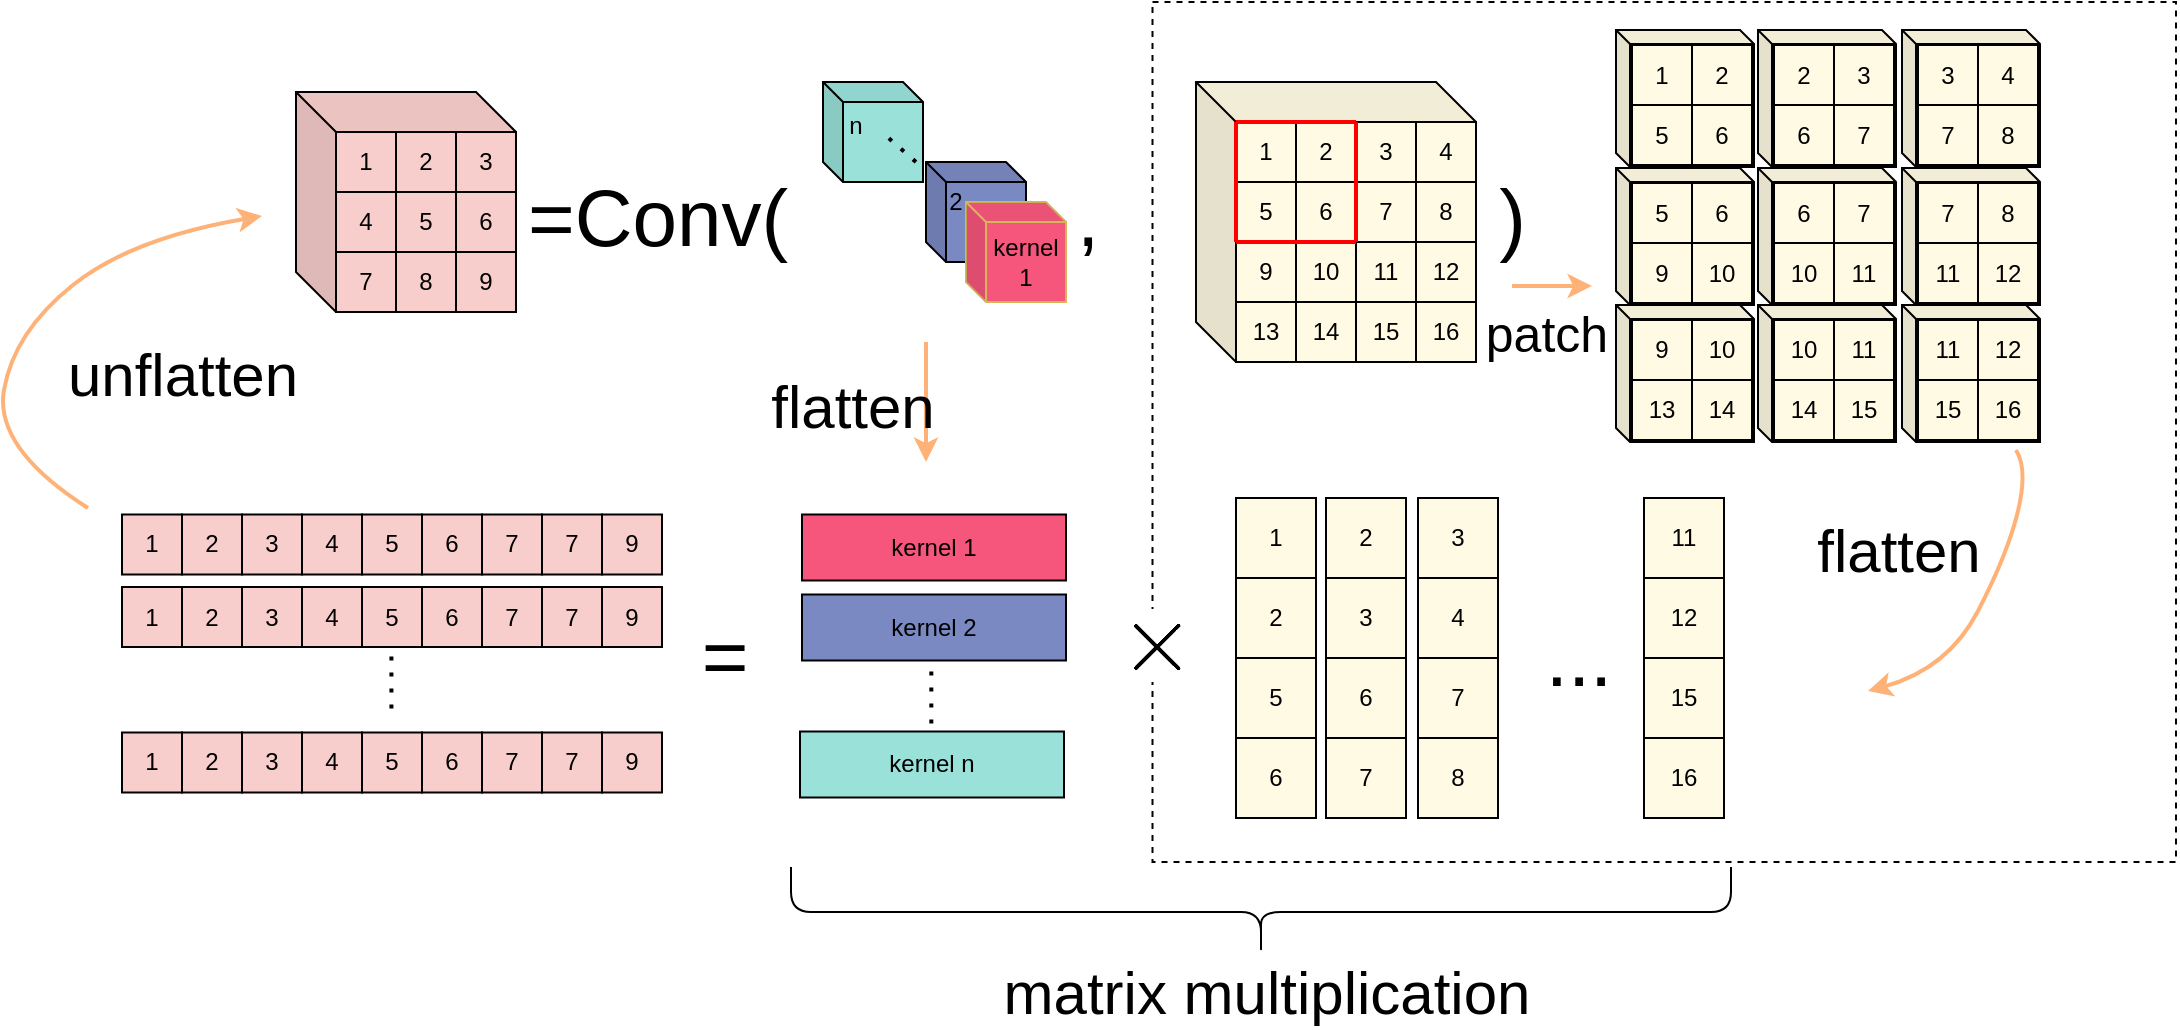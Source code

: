<mxfile version="14.1.8" type="github">
  <diagram id="kKo6Jsh-xKSCXYv6kefE" name="Page-1">
    <mxGraphModel dx="1463" dy="862" grid="0" gridSize="10" guides="1" tooltips="1" connect="1" arrows="1" fold="1" page="0" pageScale="1" pageWidth="1200" pageHeight="1920" math="1" shadow="0">
      <root>
        <mxCell id="0" />
        <mxCell id="1" parent="0" />
        <mxCell id="M0Go_DO-DKuvmfMo6PQz-261" value="" style="rounded=0;whiteSpace=wrap;html=1;strokeColor=#000000;fillColor=#FFFFFF;dashed=1;" vertex="1" parent="1">
          <mxGeometry x="688.25" y="210" width="511.75" height="430" as="geometry" />
        </mxCell>
        <mxCell id="M0Go_DO-DKuvmfMo6PQz-2" value="" style="shape=cube;whiteSpace=wrap;html=1;boundedLbl=1;backgroundOutline=1;darkOpacity=0.05;darkOpacity2=0.1;size=10;fillColor=#99E1D9;" vertex="1" parent="1">
          <mxGeometry x="523.5" y="250" width="50" height="50" as="geometry" />
        </mxCell>
        <mxCell id="M0Go_DO-DKuvmfMo6PQz-3" value="" style="shape=cube;whiteSpace=wrap;html=1;boundedLbl=1;backgroundOutline=1;darkOpacity=0.05;darkOpacity2=0.1;size=10;fillColor=#7A89C2;" vertex="1" parent="1">
          <mxGeometry x="575" y="290" width="50" height="50" as="geometry" />
        </mxCell>
        <mxCell id="M0Go_DO-DKuvmfMo6PQz-4" value="&lt;div&gt;kernel&lt;/div&gt;&lt;div&gt;1&lt;br&gt;&lt;/div&gt;" style="shape=cube;whiteSpace=wrap;html=1;boundedLbl=1;backgroundOutline=1;darkOpacity=0.05;darkOpacity2=0.1;size=10;strokeColor=#d6b656;fillColor=#F7567C;" vertex="1" parent="1">
          <mxGeometry x="595" y="310" width="50" height="50" as="geometry" />
        </mxCell>
        <mxCell id="M0Go_DO-DKuvmfMo6PQz-5" value="2" style="text;html=1;strokeColor=none;fillColor=none;align=center;verticalAlign=middle;whiteSpace=wrap;rounded=0;" vertex="1" parent="1">
          <mxGeometry x="575" y="300" width="30" height="20" as="geometry" />
        </mxCell>
        <mxCell id="M0Go_DO-DKuvmfMo6PQz-6" value="n" style="text;html=1;strokeColor=none;fillColor=none;align=center;verticalAlign=middle;whiteSpace=wrap;rounded=0;" vertex="1" parent="1">
          <mxGeometry x="524.5" y="261.5" width="30" height="20" as="geometry" />
        </mxCell>
        <mxCell id="M0Go_DO-DKuvmfMo6PQz-9" value="kernel 1" style="rounded=0;whiteSpace=wrap;html=1;fillColor=#F7567C;" vertex="1" parent="1">
          <mxGeometry x="513" y="466.25" width="132" height="33" as="geometry" />
        </mxCell>
        <mxCell id="M0Go_DO-DKuvmfMo6PQz-26" value="" style="shape=cube;whiteSpace=wrap;html=1;boundedLbl=1;backgroundOutline=1;darkOpacity=0.05;darkOpacity2=0.1;fillColor=#FFFAE3;" vertex="1" parent="1">
          <mxGeometry x="710" y="250" width="140" height="140" as="geometry" />
        </mxCell>
        <mxCell id="M0Go_DO-DKuvmfMo6PQz-62" value="1" style="rounded=0;whiteSpace=wrap;html=1;fillColor=#FFFAE3;" vertex="1" parent="1">
          <mxGeometry x="730" y="270" width="30" height="30" as="geometry" />
        </mxCell>
        <mxCell id="M0Go_DO-DKuvmfMo6PQz-63" value="2" style="rounded=0;whiteSpace=wrap;html=1;fillColor=#FFFAE3;" vertex="1" parent="1">
          <mxGeometry x="760" y="270" width="30" height="30" as="geometry" />
        </mxCell>
        <mxCell id="M0Go_DO-DKuvmfMo6PQz-66" value="3" style="rounded=0;whiteSpace=wrap;html=1;fillColor=#FFFAE3;" vertex="1" parent="1">
          <mxGeometry x="790" y="270" width="30" height="30" as="geometry" />
        </mxCell>
        <mxCell id="M0Go_DO-DKuvmfMo6PQz-67" value="4" style="rounded=0;whiteSpace=wrap;html=1;fillColor=#FFFAE3;" vertex="1" parent="1">
          <mxGeometry x="820" y="270" width="30" height="30" as="geometry" />
        </mxCell>
        <mxCell id="M0Go_DO-DKuvmfMo6PQz-68" value="5" style="rounded=0;whiteSpace=wrap;html=1;fillColor=#FFFAE3;" vertex="1" parent="1">
          <mxGeometry x="730" y="300" width="30" height="30" as="geometry" />
        </mxCell>
        <mxCell id="M0Go_DO-DKuvmfMo6PQz-69" value="6" style="rounded=0;whiteSpace=wrap;html=1;fillColor=#FFFAE3;" vertex="1" parent="1">
          <mxGeometry x="760" y="300" width="30" height="30" as="geometry" />
        </mxCell>
        <mxCell id="M0Go_DO-DKuvmfMo6PQz-70" value="7" style="rounded=0;whiteSpace=wrap;html=1;fillColor=#FFFAE3;" vertex="1" parent="1">
          <mxGeometry x="790" y="300" width="30" height="30" as="geometry" />
        </mxCell>
        <mxCell id="M0Go_DO-DKuvmfMo6PQz-71" value="8" style="rounded=0;whiteSpace=wrap;html=1;fillColor=#FFFAE3;" vertex="1" parent="1">
          <mxGeometry x="820" y="300" width="30" height="30" as="geometry" />
        </mxCell>
        <mxCell id="M0Go_DO-DKuvmfMo6PQz-72" value="9" style="rounded=0;whiteSpace=wrap;html=1;fillColor=#FFFAE3;" vertex="1" parent="1">
          <mxGeometry x="730" y="330" width="30" height="30" as="geometry" />
        </mxCell>
        <mxCell id="M0Go_DO-DKuvmfMo6PQz-73" value="10" style="rounded=0;whiteSpace=wrap;html=1;fillColor=#FFFAE3;" vertex="1" parent="1">
          <mxGeometry x="760" y="330" width="30" height="30" as="geometry" />
        </mxCell>
        <mxCell id="M0Go_DO-DKuvmfMo6PQz-74" value="11" style="rounded=0;whiteSpace=wrap;html=1;fillColor=#FFFAE3;" vertex="1" parent="1">
          <mxGeometry x="790" y="330" width="30" height="30" as="geometry" />
        </mxCell>
        <mxCell id="M0Go_DO-DKuvmfMo6PQz-75" value="12" style="rounded=0;whiteSpace=wrap;html=1;fillColor=#FFFAE3;" vertex="1" parent="1">
          <mxGeometry x="820" y="330" width="30" height="30" as="geometry" />
        </mxCell>
        <mxCell id="M0Go_DO-DKuvmfMo6PQz-76" value="13" style="rounded=0;whiteSpace=wrap;html=1;fillColor=#FFFAE3;" vertex="1" parent="1">
          <mxGeometry x="730" y="360" width="30" height="30" as="geometry" />
        </mxCell>
        <mxCell id="M0Go_DO-DKuvmfMo6PQz-77" value="14" style="rounded=0;whiteSpace=wrap;html=1;fillColor=#FFFAE3;" vertex="1" parent="1">
          <mxGeometry x="760" y="360" width="30" height="30" as="geometry" />
        </mxCell>
        <mxCell id="M0Go_DO-DKuvmfMo6PQz-78" value="15" style="rounded=0;whiteSpace=wrap;html=1;fillColor=#FFFAE3;" vertex="1" parent="1">
          <mxGeometry x="790" y="360" width="30" height="30" as="geometry" />
        </mxCell>
        <mxCell id="M0Go_DO-DKuvmfMo6PQz-79" value="16" style="rounded=0;whiteSpace=wrap;html=1;fillColor=#FFFAE3;" vertex="1" parent="1">
          <mxGeometry x="820" y="360" width="30" height="30" as="geometry" />
        </mxCell>
        <mxCell id="M0Go_DO-DKuvmfMo6PQz-82" value="" style="endArrow=none;html=1;fillColor=#000000;exitX=0;exitY=0;exitDx=0;exitDy=0;entryX=1;entryY=0;entryDx=0;entryDy=0;strokeColor=#FF0000;strokeWidth=2;" edge="1" parent="1" source="M0Go_DO-DKuvmfMo6PQz-62" target="M0Go_DO-DKuvmfMo6PQz-63">
          <mxGeometry width="50" height="50" relative="1" as="geometry">
            <mxPoint x="770" y="400" as="sourcePoint" />
            <mxPoint x="820" y="350" as="targetPoint" />
          </mxGeometry>
        </mxCell>
        <mxCell id="M0Go_DO-DKuvmfMo6PQz-83" value="" style="endArrow=none;html=1;fillColor=#000000;exitX=0;exitY=0;exitDx=0;exitDy=0;entryX=0;entryY=1;entryDx=0;entryDy=0;strokeColor=#FF0000;strokeWidth=2;" edge="1" parent="1" target="M0Go_DO-DKuvmfMo6PQz-68">
          <mxGeometry width="50" height="50" relative="1" as="geometry">
            <mxPoint x="730" y="270" as="sourcePoint" />
            <mxPoint x="790" y="270" as="targetPoint" />
          </mxGeometry>
        </mxCell>
        <mxCell id="M0Go_DO-DKuvmfMo6PQz-84" value="" style="endArrow=none;html=1;fillColor=#000000;exitX=0;exitY=1;exitDx=0;exitDy=0;entryX=1;entryY=0;entryDx=0;entryDy=0;strokeColor=#FF0000;strokeWidth=2;" edge="1" parent="1" source="M0Go_DO-DKuvmfMo6PQz-70">
          <mxGeometry width="50" height="50" relative="1" as="geometry">
            <mxPoint x="730" y="270" as="sourcePoint" />
            <mxPoint x="790" y="270" as="targetPoint" />
          </mxGeometry>
        </mxCell>
        <mxCell id="M0Go_DO-DKuvmfMo6PQz-85" value="" style="endArrow=none;html=1;fillColor=#000000;exitX=0;exitY=1;exitDx=0;exitDy=0;strokeColor=#FF0000;strokeWidth=2;" edge="1" parent="1">
          <mxGeometry width="50" height="50" relative="1" as="geometry">
            <mxPoint x="790" y="330" as="sourcePoint" />
            <mxPoint x="730" y="330" as="targetPoint" />
          </mxGeometry>
        </mxCell>
        <mxCell id="M0Go_DO-DKuvmfMo6PQz-86" value="" style="endArrow=classic;html=1;strokeWidth=2;fillColor=#000000;strokeColor=#FFB278;" edge="1" parent="1">
          <mxGeometry width="50" height="50" relative="1" as="geometry">
            <mxPoint x="868" y="352" as="sourcePoint" />
            <mxPoint x="908" y="352" as="targetPoint" />
          </mxGeometry>
        </mxCell>
        <mxCell id="M0Go_DO-DKuvmfMo6PQz-118" value="" style="shape=cube;whiteSpace=wrap;html=1;boundedLbl=1;backgroundOutline=1;darkOpacity=0.05;darkOpacity2=0.1;fillColor=#FFFAE3;size=7;" vertex="1" parent="1">
          <mxGeometry x="920" y="224" width="69" height="68.5" as="geometry" />
        </mxCell>
        <mxCell id="M0Go_DO-DKuvmfMo6PQz-119" value="1" style="rounded=0;whiteSpace=wrap;html=1;fillColor=#FFFAE3;" vertex="1" parent="1">
          <mxGeometry x="928" y="231.5" width="30" height="30" as="geometry" />
        </mxCell>
        <mxCell id="M0Go_DO-DKuvmfMo6PQz-120" value="2" style="rounded=0;whiteSpace=wrap;html=1;fillColor=#FFFAE3;" vertex="1" parent="1">
          <mxGeometry x="958" y="231.5" width="30" height="30" as="geometry" />
        </mxCell>
        <mxCell id="M0Go_DO-DKuvmfMo6PQz-121" value="5" style="rounded=0;whiteSpace=wrap;html=1;fillColor=#FFFAE3;" vertex="1" parent="1">
          <mxGeometry x="928" y="261.5" width="30" height="30" as="geometry" />
        </mxCell>
        <mxCell id="M0Go_DO-DKuvmfMo6PQz-122" value="6" style="rounded=0;whiteSpace=wrap;html=1;fillColor=#FFFAE3;" vertex="1" parent="1">
          <mxGeometry x="958" y="261.5" width="30" height="30" as="geometry" />
        </mxCell>
        <mxCell id="M0Go_DO-DKuvmfMo6PQz-134" value="" style="shape=cube;whiteSpace=wrap;html=1;boundedLbl=1;backgroundOutline=1;darkOpacity=0.05;darkOpacity2=0.1;fillColor=#FFFAE3;size=7;" vertex="1" parent="1">
          <mxGeometry x="991" y="224" width="69" height="68.5" as="geometry" />
        </mxCell>
        <mxCell id="M0Go_DO-DKuvmfMo6PQz-135" value="2" style="rounded=0;whiteSpace=wrap;html=1;fillColor=#FFFAE3;" vertex="1" parent="1">
          <mxGeometry x="999" y="231.5" width="30" height="30" as="geometry" />
        </mxCell>
        <mxCell id="M0Go_DO-DKuvmfMo6PQz-136" value="3" style="rounded=0;whiteSpace=wrap;html=1;fillColor=#FFFAE3;" vertex="1" parent="1">
          <mxGeometry x="1029" y="231.5" width="30" height="30" as="geometry" />
        </mxCell>
        <mxCell id="M0Go_DO-DKuvmfMo6PQz-137" value="6" style="rounded=0;whiteSpace=wrap;html=1;fillColor=#FFFAE3;" vertex="1" parent="1">
          <mxGeometry x="999" y="261.5" width="30" height="30" as="geometry" />
        </mxCell>
        <mxCell id="M0Go_DO-DKuvmfMo6PQz-138" value="7" style="rounded=0;whiteSpace=wrap;html=1;fillColor=#FFFAE3;" vertex="1" parent="1">
          <mxGeometry x="1029" y="261.5" width="30" height="30" as="geometry" />
        </mxCell>
        <mxCell id="M0Go_DO-DKuvmfMo6PQz-139" value="" style="shape=cube;whiteSpace=wrap;html=1;boundedLbl=1;backgroundOutline=1;darkOpacity=0.05;darkOpacity2=0.1;fillColor=#FFFAE3;size=7;" vertex="1" parent="1">
          <mxGeometry x="1063" y="224" width="69" height="68.5" as="geometry" />
        </mxCell>
        <mxCell id="M0Go_DO-DKuvmfMo6PQz-140" value="3" style="rounded=0;whiteSpace=wrap;html=1;fillColor=#FFFAE3;" vertex="1" parent="1">
          <mxGeometry x="1071" y="231.5" width="30" height="30" as="geometry" />
        </mxCell>
        <mxCell id="M0Go_DO-DKuvmfMo6PQz-141" value="4" style="rounded=0;whiteSpace=wrap;html=1;fillColor=#FFFAE3;" vertex="1" parent="1">
          <mxGeometry x="1101" y="231.5" width="30" height="30" as="geometry" />
        </mxCell>
        <mxCell id="M0Go_DO-DKuvmfMo6PQz-142" value="7" style="rounded=0;whiteSpace=wrap;html=1;fillColor=#FFFAE3;" vertex="1" parent="1">
          <mxGeometry x="1071" y="261.5" width="30" height="30" as="geometry" />
        </mxCell>
        <mxCell id="M0Go_DO-DKuvmfMo6PQz-143" value="8" style="rounded=0;whiteSpace=wrap;html=1;fillColor=#FFFAE3;" vertex="1" parent="1">
          <mxGeometry x="1101" y="261.5" width="30" height="30" as="geometry" />
        </mxCell>
        <mxCell id="M0Go_DO-DKuvmfMo6PQz-144" value="" style="shape=cube;whiteSpace=wrap;html=1;boundedLbl=1;backgroundOutline=1;darkOpacity=0.05;darkOpacity2=0.1;fillColor=#FFFAE3;size=7;" vertex="1" parent="1">
          <mxGeometry x="920" y="293" width="69" height="68.5" as="geometry" />
        </mxCell>
        <mxCell id="M0Go_DO-DKuvmfMo6PQz-145" value="5" style="rounded=0;whiteSpace=wrap;html=1;fillColor=#FFFAE3;" vertex="1" parent="1">
          <mxGeometry x="928" y="300.5" width="30" height="30" as="geometry" />
        </mxCell>
        <mxCell id="M0Go_DO-DKuvmfMo6PQz-146" value="6" style="rounded=0;whiteSpace=wrap;html=1;fillColor=#FFFAE3;" vertex="1" parent="1">
          <mxGeometry x="958" y="300.5" width="30" height="30" as="geometry" />
        </mxCell>
        <mxCell id="M0Go_DO-DKuvmfMo6PQz-147" value="9" style="rounded=0;whiteSpace=wrap;html=1;fillColor=#FFFAE3;" vertex="1" parent="1">
          <mxGeometry x="928" y="330.5" width="30" height="30" as="geometry" />
        </mxCell>
        <mxCell id="M0Go_DO-DKuvmfMo6PQz-148" value="10" style="rounded=0;whiteSpace=wrap;html=1;fillColor=#FFFAE3;" vertex="1" parent="1">
          <mxGeometry x="958" y="330.5" width="30" height="30" as="geometry" />
        </mxCell>
        <mxCell id="M0Go_DO-DKuvmfMo6PQz-149" value="" style="shape=cube;whiteSpace=wrap;html=1;boundedLbl=1;backgroundOutline=1;darkOpacity=0.05;darkOpacity2=0.1;fillColor=#FFFAE3;size=7;" vertex="1" parent="1">
          <mxGeometry x="991" y="293" width="69" height="68.5" as="geometry" />
        </mxCell>
        <mxCell id="M0Go_DO-DKuvmfMo6PQz-150" value="6" style="rounded=0;whiteSpace=wrap;html=1;fillColor=#FFFAE3;" vertex="1" parent="1">
          <mxGeometry x="999" y="300.5" width="30" height="30" as="geometry" />
        </mxCell>
        <mxCell id="M0Go_DO-DKuvmfMo6PQz-151" value="7" style="rounded=0;whiteSpace=wrap;html=1;fillColor=#FFFAE3;" vertex="1" parent="1">
          <mxGeometry x="1029" y="300.5" width="30" height="30" as="geometry" />
        </mxCell>
        <mxCell id="M0Go_DO-DKuvmfMo6PQz-152" value="10" style="rounded=0;whiteSpace=wrap;html=1;fillColor=#FFFAE3;" vertex="1" parent="1">
          <mxGeometry x="999" y="330.5" width="30" height="30" as="geometry" />
        </mxCell>
        <mxCell id="M0Go_DO-DKuvmfMo6PQz-153" value="11" style="rounded=0;whiteSpace=wrap;html=1;fillColor=#FFFAE3;" vertex="1" parent="1">
          <mxGeometry x="1029" y="330.5" width="30" height="30" as="geometry" />
        </mxCell>
        <mxCell id="M0Go_DO-DKuvmfMo6PQz-154" value="" style="shape=cube;whiteSpace=wrap;html=1;boundedLbl=1;backgroundOutline=1;darkOpacity=0.05;darkOpacity2=0.1;fillColor=#FFFAE3;size=7;" vertex="1" parent="1">
          <mxGeometry x="1063" y="293" width="69" height="68.5" as="geometry" />
        </mxCell>
        <mxCell id="M0Go_DO-DKuvmfMo6PQz-155" value="7" style="rounded=0;whiteSpace=wrap;html=1;fillColor=#FFFAE3;" vertex="1" parent="1">
          <mxGeometry x="1071" y="300.5" width="30" height="30" as="geometry" />
        </mxCell>
        <mxCell id="M0Go_DO-DKuvmfMo6PQz-156" value="8" style="rounded=0;whiteSpace=wrap;html=1;fillColor=#FFFAE3;" vertex="1" parent="1">
          <mxGeometry x="1101" y="300.5" width="30" height="30" as="geometry" />
        </mxCell>
        <mxCell id="M0Go_DO-DKuvmfMo6PQz-157" value="11" style="rounded=0;whiteSpace=wrap;html=1;fillColor=#FFFAE3;" vertex="1" parent="1">
          <mxGeometry x="1071" y="330.5" width="30" height="30" as="geometry" />
        </mxCell>
        <mxCell id="M0Go_DO-DKuvmfMo6PQz-158" value="12" style="rounded=0;whiteSpace=wrap;html=1;fillColor=#FFFAE3;" vertex="1" parent="1">
          <mxGeometry x="1101" y="330.5" width="30" height="30" as="geometry" />
        </mxCell>
        <mxCell id="M0Go_DO-DKuvmfMo6PQz-159" value="" style="shape=cube;whiteSpace=wrap;html=1;boundedLbl=1;backgroundOutline=1;darkOpacity=0.05;darkOpacity2=0.1;fillColor=#FFFAE3;size=7;" vertex="1" parent="1">
          <mxGeometry x="920" y="361.5" width="69" height="68.5" as="geometry" />
        </mxCell>
        <mxCell id="M0Go_DO-DKuvmfMo6PQz-160" value="9" style="rounded=0;whiteSpace=wrap;html=1;fillColor=#FFFAE3;" vertex="1" parent="1">
          <mxGeometry x="928" y="369" width="30" height="30" as="geometry" />
        </mxCell>
        <mxCell id="M0Go_DO-DKuvmfMo6PQz-161" value="10" style="rounded=0;whiteSpace=wrap;html=1;fillColor=#FFFAE3;" vertex="1" parent="1">
          <mxGeometry x="958" y="369" width="30" height="30" as="geometry" />
        </mxCell>
        <mxCell id="M0Go_DO-DKuvmfMo6PQz-162" value="13" style="rounded=0;whiteSpace=wrap;html=1;fillColor=#FFFAE3;" vertex="1" parent="1">
          <mxGeometry x="928" y="399" width="30" height="30" as="geometry" />
        </mxCell>
        <mxCell id="M0Go_DO-DKuvmfMo6PQz-163" value="14" style="rounded=0;whiteSpace=wrap;html=1;fillColor=#FFFAE3;" vertex="1" parent="1">
          <mxGeometry x="958" y="399" width="30" height="30" as="geometry" />
        </mxCell>
        <mxCell id="M0Go_DO-DKuvmfMo6PQz-164" value="" style="shape=cube;whiteSpace=wrap;html=1;boundedLbl=1;backgroundOutline=1;darkOpacity=0.05;darkOpacity2=0.1;fillColor=#FFFAE3;size=7;" vertex="1" parent="1">
          <mxGeometry x="991" y="361.5" width="69" height="68.5" as="geometry" />
        </mxCell>
        <mxCell id="M0Go_DO-DKuvmfMo6PQz-165" value="10" style="rounded=0;whiteSpace=wrap;html=1;fillColor=#FFFAE3;" vertex="1" parent="1">
          <mxGeometry x="999" y="369" width="30" height="30" as="geometry" />
        </mxCell>
        <mxCell id="M0Go_DO-DKuvmfMo6PQz-166" value="11" style="rounded=0;whiteSpace=wrap;html=1;fillColor=#FFFAE3;" vertex="1" parent="1">
          <mxGeometry x="1029" y="369" width="30" height="30" as="geometry" />
        </mxCell>
        <mxCell id="M0Go_DO-DKuvmfMo6PQz-167" value="14" style="rounded=0;whiteSpace=wrap;html=1;fillColor=#FFFAE3;" vertex="1" parent="1">
          <mxGeometry x="999" y="399" width="30" height="30" as="geometry" />
        </mxCell>
        <mxCell id="M0Go_DO-DKuvmfMo6PQz-168" value="15" style="rounded=0;whiteSpace=wrap;html=1;fillColor=#FFFAE3;" vertex="1" parent="1">
          <mxGeometry x="1029" y="399" width="30" height="30" as="geometry" />
        </mxCell>
        <mxCell id="M0Go_DO-DKuvmfMo6PQz-169" value="" style="shape=cube;whiteSpace=wrap;html=1;boundedLbl=1;backgroundOutline=1;darkOpacity=0.05;darkOpacity2=0.1;fillColor=#FFFAE3;size=7;" vertex="1" parent="1">
          <mxGeometry x="1063" y="361.5" width="69" height="68.5" as="geometry" />
        </mxCell>
        <mxCell id="M0Go_DO-DKuvmfMo6PQz-170" value="11" style="rounded=0;whiteSpace=wrap;html=1;fillColor=#FFFAE3;" vertex="1" parent="1">
          <mxGeometry x="1071" y="369" width="30" height="30" as="geometry" />
        </mxCell>
        <mxCell id="M0Go_DO-DKuvmfMo6PQz-171" value="12" style="rounded=0;whiteSpace=wrap;html=1;fillColor=#FFFAE3;" vertex="1" parent="1">
          <mxGeometry x="1101" y="369" width="30" height="30" as="geometry" />
        </mxCell>
        <mxCell id="M0Go_DO-DKuvmfMo6PQz-172" value="15" style="rounded=0;whiteSpace=wrap;html=1;fillColor=#FFFAE3;" vertex="1" parent="1">
          <mxGeometry x="1071" y="399" width="30" height="30" as="geometry" />
        </mxCell>
        <mxCell id="M0Go_DO-DKuvmfMo6PQz-173" value="16" style="rounded=0;whiteSpace=wrap;html=1;fillColor=#FFFAE3;" vertex="1" parent="1">
          <mxGeometry x="1101" y="399" width="30" height="30" as="geometry" />
        </mxCell>
        <mxCell id="M0Go_DO-DKuvmfMo6PQz-178" value="1" style="rounded=0;whiteSpace=wrap;html=1;strokeColor=#000000;fillColor=#FFFAE3;" vertex="1" parent="1">
          <mxGeometry x="730" y="458" width="40" height="40" as="geometry" />
        </mxCell>
        <mxCell id="M0Go_DO-DKuvmfMo6PQz-179" value="2" style="rounded=0;whiteSpace=wrap;html=1;strokeColor=#000000;fillColor=#FFFAE3;" vertex="1" parent="1">
          <mxGeometry x="730" y="498" width="40" height="40" as="geometry" />
        </mxCell>
        <mxCell id="M0Go_DO-DKuvmfMo6PQz-180" value="5" style="rounded=0;whiteSpace=wrap;html=1;strokeColor=#000000;fillColor=#FFFAE3;" vertex="1" parent="1">
          <mxGeometry x="730" y="538" width="40" height="40" as="geometry" />
        </mxCell>
        <mxCell id="M0Go_DO-DKuvmfMo6PQz-183" value="6" style="rounded=0;whiteSpace=wrap;html=1;strokeColor=#000000;fillColor=#FFFAE3;" vertex="1" parent="1">
          <mxGeometry x="730" y="578" width="40" height="40" as="geometry" />
        </mxCell>
        <mxCell id="M0Go_DO-DKuvmfMo6PQz-184" value="2" style="rounded=0;whiteSpace=wrap;html=1;strokeColor=#000000;fillColor=#FFFAE3;" vertex="1" parent="1">
          <mxGeometry x="775" y="458" width="40" height="40" as="geometry" />
        </mxCell>
        <mxCell id="M0Go_DO-DKuvmfMo6PQz-185" value="3" style="rounded=0;whiteSpace=wrap;html=1;strokeColor=#000000;fillColor=#FFFAE3;" vertex="1" parent="1">
          <mxGeometry x="775" y="498" width="40" height="40" as="geometry" />
        </mxCell>
        <mxCell id="M0Go_DO-DKuvmfMo6PQz-186" value="6" style="rounded=0;whiteSpace=wrap;html=1;strokeColor=#000000;fillColor=#FFFAE3;" vertex="1" parent="1">
          <mxGeometry x="775" y="538" width="40" height="40" as="geometry" />
        </mxCell>
        <mxCell id="M0Go_DO-DKuvmfMo6PQz-187" value="7" style="rounded=0;whiteSpace=wrap;html=1;strokeColor=#000000;fillColor=#FFFAE3;" vertex="1" parent="1">
          <mxGeometry x="775" y="578" width="40" height="40" as="geometry" />
        </mxCell>
        <mxCell id="M0Go_DO-DKuvmfMo6PQz-188" value="3" style="rounded=0;whiteSpace=wrap;html=1;strokeColor=#000000;fillColor=#FFFAE3;" vertex="1" parent="1">
          <mxGeometry x="821" y="458" width="40" height="40" as="geometry" />
        </mxCell>
        <mxCell id="M0Go_DO-DKuvmfMo6PQz-189" value="4" style="rounded=0;whiteSpace=wrap;html=1;strokeColor=#000000;fillColor=#FFFAE3;" vertex="1" parent="1">
          <mxGeometry x="821" y="498" width="40" height="40" as="geometry" />
        </mxCell>
        <mxCell id="M0Go_DO-DKuvmfMo6PQz-190" value="7" style="rounded=0;whiteSpace=wrap;html=1;strokeColor=#000000;fillColor=#FFFAE3;" vertex="1" parent="1">
          <mxGeometry x="821" y="538" width="40" height="40" as="geometry" />
        </mxCell>
        <mxCell id="M0Go_DO-DKuvmfMo6PQz-191" value="8" style="rounded=0;whiteSpace=wrap;html=1;strokeColor=#000000;fillColor=#FFFAE3;" vertex="1" parent="1">
          <mxGeometry x="821" y="578" width="40" height="40" as="geometry" />
        </mxCell>
        <mxCell id="M0Go_DO-DKuvmfMo6PQz-245" value="11" style="rounded=0;whiteSpace=wrap;html=1;strokeColor=#000000;fillColor=#FFFAE3;" vertex="1" parent="1">
          <mxGeometry x="934" y="458" width="40" height="40" as="geometry" />
        </mxCell>
        <mxCell id="M0Go_DO-DKuvmfMo6PQz-246" value="12" style="rounded=0;whiteSpace=wrap;html=1;strokeColor=#000000;fillColor=#FFFAE3;" vertex="1" parent="1">
          <mxGeometry x="934" y="498" width="40" height="40" as="geometry" />
        </mxCell>
        <mxCell id="M0Go_DO-DKuvmfMo6PQz-247" value="15" style="rounded=0;whiteSpace=wrap;html=1;strokeColor=#000000;fillColor=#FFFAE3;" vertex="1" parent="1">
          <mxGeometry x="934" y="538" width="40" height="40" as="geometry" />
        </mxCell>
        <mxCell id="M0Go_DO-DKuvmfMo6PQz-248" value="16" style="rounded=0;whiteSpace=wrap;html=1;strokeColor=#000000;fillColor=#FFFAE3;" vertex="1" parent="1">
          <mxGeometry x="934" y="578" width="40" height="40" as="geometry" />
        </mxCell>
        <mxCell id="M0Go_DO-DKuvmfMo6PQz-255" value="&lt;font style=&quot;font-size: 40px&quot;&gt;...&lt;/font&gt;" style="text;html=1;align=center;verticalAlign=middle;resizable=0;points=[];autosize=1;" vertex="1" parent="1">
          <mxGeometry x="879" y="523" width="43" height="28" as="geometry" />
        </mxCell>
        <mxCell id="M0Go_DO-DKuvmfMo6PQz-256" value="kernel 2" style="rounded=0;whiteSpace=wrap;html=1;fillColor=#7A89C2;" vertex="1" parent="1">
          <mxGeometry x="513" y="506.25" width="132" height="33" as="geometry" />
        </mxCell>
        <mxCell id="M0Go_DO-DKuvmfMo6PQz-257" value="kernel n" style="rounded=0;whiteSpace=wrap;html=1;fillColor=#99E1D9;" vertex="1" parent="1">
          <mxGeometry x="512" y="574.75" width="132" height="33" as="geometry" />
        </mxCell>
        <mxCell id="M0Go_DO-DKuvmfMo6PQz-258" value="" style="endArrow=classic;html=1;strokeWidth=2;fillColor=#000000;strokeColor=#FFB278;" edge="1" parent="1">
          <mxGeometry width="50" height="50" relative="1" as="geometry">
            <mxPoint x="575" y="380" as="sourcePoint" />
            <mxPoint x="575" y="440" as="targetPoint" />
          </mxGeometry>
        </mxCell>
        <mxCell id="M0Go_DO-DKuvmfMo6PQz-260" value="" style="curved=1;endArrow=classic;html=1;strokeWidth=2;fillColor=#000000;strokeColor=#FFB278;" edge="1" parent="1">
          <mxGeometry width="50" height="50" relative="1" as="geometry">
            <mxPoint x="1120" y="434" as="sourcePoint" />
            <mxPoint x="1046" y="554.5" as="targetPoint" />
            <Array as="points">
              <mxPoint x="1126" y="443.5" />
              <mxPoint x="1116" y="485.5" />
              <mxPoint x="1086" y="543.5" />
            </Array>
          </mxGeometry>
        </mxCell>
        <mxCell id="M0Go_DO-DKuvmfMo6PQz-267" value="" style="rounded=0;whiteSpace=wrap;html=1;dashed=1;fillColor=#FFFFFF;strokeColor=none;" vertex="1" parent="1">
          <mxGeometry x="666.5" y="513.5" width="53.5" height="36.5" as="geometry" />
        </mxCell>
        <mxCell id="M0Go_DO-DKuvmfMo6PQz-263" value="&lt;font style=&quot;font-size: 40px&quot;&gt;$$\times$$&lt;/font&gt;" style="text;html=1;align=center;verticalAlign=middle;resizable=0;points=[];autosize=1;" vertex="1" parent="1">
          <mxGeometry x="585" y="514.5" width="210" height="30" as="geometry" />
        </mxCell>
        <mxCell id="M0Go_DO-DKuvmfMo6PQz-268" value="" style="endArrow=none;dashed=1;html=1;dashPattern=1 3;strokeWidth=2;fillColor=#000000;entryX=1;entryY=0.75;entryDx=0;entryDy=0;" edge="1" parent="1" target="M0Go_DO-DKuvmfMo6PQz-6">
          <mxGeometry width="50" height="50" relative="1" as="geometry">
            <mxPoint x="570" y="290" as="sourcePoint" />
            <mxPoint x="720" y="460" as="targetPoint" />
          </mxGeometry>
        </mxCell>
        <mxCell id="M0Go_DO-DKuvmfMo6PQz-269" value="" style="endArrow=none;dashed=1;html=1;dashPattern=1 3;strokeWidth=2;fillColor=#000000;" edge="1" parent="1">
          <mxGeometry width="50" height="50" relative="1" as="geometry">
            <mxPoint x="577.66" y="544.75" as="sourcePoint" />
            <mxPoint x="577.66" y="574.75" as="targetPoint" />
          </mxGeometry>
        </mxCell>
        <mxCell id="M0Go_DO-DKuvmfMo6PQz-270" value="" style="shape=curlyBracket;whiteSpace=wrap;html=1;rounded=1;strokeColor=#000000;fillColor=#FFFFFF;rotation=-90;" vertex="1" parent="1">
          <mxGeometry x="720" y="430" width="45" height="470" as="geometry" />
        </mxCell>
        <mxCell id="M0Go_DO-DKuvmfMo6PQz-271" value="&lt;font style=&quot;font-size: 30px&quot;&gt;matrix multiplication&lt;br&gt;&lt;/font&gt;" style="text;html=1;align=center;verticalAlign=middle;resizable=0;points=[];autosize=1;" vertex="1" parent="1">
          <mxGeometry x="605" y="690" width="280" height="30" as="geometry" />
        </mxCell>
        <mxCell id="M0Go_DO-DKuvmfMo6PQz-276" value="" style="shape=cube;whiteSpace=wrap;html=1;boundedLbl=1;backgroundOutline=1;darkOpacity=0.05;darkOpacity2=0.1;fillColor=#F8CECC;" vertex="1" parent="1">
          <mxGeometry x="260" y="255" width="110" height="110" as="geometry" />
        </mxCell>
        <mxCell id="M0Go_DO-DKuvmfMo6PQz-277" value="1" style="rounded=0;whiteSpace=wrap;html=1;fillColor=#F8CECC;" vertex="1" parent="1">
          <mxGeometry x="280" y="275" width="30" height="30" as="geometry" />
        </mxCell>
        <mxCell id="M0Go_DO-DKuvmfMo6PQz-278" value="2" style="rounded=0;whiteSpace=wrap;html=1;fillColor=#F8CECC;" vertex="1" parent="1">
          <mxGeometry x="310" y="275" width="30" height="30" as="geometry" />
        </mxCell>
        <mxCell id="M0Go_DO-DKuvmfMo6PQz-279" value="3" style="rounded=0;whiteSpace=wrap;html=1;fillColor=#F8CECC;" vertex="1" parent="1">
          <mxGeometry x="340" y="275" width="30" height="30" as="geometry" />
        </mxCell>
        <mxCell id="M0Go_DO-DKuvmfMo6PQz-281" value="4" style="rounded=0;whiteSpace=wrap;html=1;fillColor=#F8CECC;" vertex="1" parent="1">
          <mxGeometry x="280" y="305" width="30" height="30" as="geometry" />
        </mxCell>
        <mxCell id="M0Go_DO-DKuvmfMo6PQz-282" value="5" style="rounded=0;whiteSpace=wrap;html=1;fillColor=#F8CECC;" vertex="1" parent="1">
          <mxGeometry x="310" y="305" width="30" height="30" as="geometry" />
        </mxCell>
        <mxCell id="M0Go_DO-DKuvmfMo6PQz-283" value="6" style="rounded=0;whiteSpace=wrap;html=1;fillColor=#F8CECC;" vertex="1" parent="1">
          <mxGeometry x="340" y="305" width="30" height="30" as="geometry" />
        </mxCell>
        <mxCell id="M0Go_DO-DKuvmfMo6PQz-285" value="7" style="rounded=0;whiteSpace=wrap;html=1;fillColor=#F8CECC;" vertex="1" parent="1">
          <mxGeometry x="280" y="335" width="30" height="30" as="geometry" />
        </mxCell>
        <mxCell id="M0Go_DO-DKuvmfMo6PQz-286" value="8" style="rounded=0;whiteSpace=wrap;html=1;fillColor=#F8CECC;" vertex="1" parent="1">
          <mxGeometry x="310" y="335" width="30" height="30" as="geometry" />
        </mxCell>
        <mxCell id="M0Go_DO-DKuvmfMo6PQz-287" value="9" style="rounded=0;whiteSpace=wrap;html=1;fillColor=#F8CECC;" vertex="1" parent="1">
          <mxGeometry x="340" y="335" width="30" height="30" as="geometry" />
        </mxCell>
        <mxCell id="M0Go_DO-DKuvmfMo6PQz-297" value="1" style="rounded=0;whiteSpace=wrap;html=1;strokeColor=#000000;fillColor=#F8CECC;" vertex="1" parent="1">
          <mxGeometry x="173" y="466.25" width="30" height="30" as="geometry" />
        </mxCell>
        <mxCell id="M0Go_DO-DKuvmfMo6PQz-299" value="2" style="rounded=0;whiteSpace=wrap;html=1;strokeColor=#000000;fillColor=#F8CECC;" vertex="1" parent="1">
          <mxGeometry x="203" y="466.25" width="30" height="30" as="geometry" />
        </mxCell>
        <mxCell id="M0Go_DO-DKuvmfMo6PQz-300" value="3" style="rounded=0;whiteSpace=wrap;html=1;strokeColor=#000000;fillColor=#F8CECC;" vertex="1" parent="1">
          <mxGeometry x="233" y="466.25" width="30" height="30" as="geometry" />
        </mxCell>
        <mxCell id="M0Go_DO-DKuvmfMo6PQz-307" value="4" style="rounded=0;whiteSpace=wrap;html=1;strokeColor=#000000;fillColor=#F8CECC;" vertex="1" parent="1">
          <mxGeometry x="263" y="466.25" width="30" height="30" as="geometry" />
        </mxCell>
        <mxCell id="M0Go_DO-DKuvmfMo6PQz-308" value="5" style="rounded=0;whiteSpace=wrap;html=1;strokeColor=#000000;fillColor=#F8CECC;" vertex="1" parent="1">
          <mxGeometry x="293" y="466.25" width="30" height="30" as="geometry" />
        </mxCell>
        <mxCell id="M0Go_DO-DKuvmfMo6PQz-309" value="6" style="rounded=0;whiteSpace=wrap;html=1;strokeColor=#000000;fillColor=#F8CECC;" vertex="1" parent="1">
          <mxGeometry x="323" y="466.25" width="30" height="30" as="geometry" />
        </mxCell>
        <mxCell id="M0Go_DO-DKuvmfMo6PQz-313" value="7" style="rounded=0;whiteSpace=wrap;html=1;strokeColor=#000000;fillColor=#F8CECC;" vertex="1" parent="1">
          <mxGeometry x="353" y="466.25" width="30" height="30" as="geometry" />
        </mxCell>
        <mxCell id="M0Go_DO-DKuvmfMo6PQz-314" value="7" style="rounded=0;whiteSpace=wrap;html=1;strokeColor=#000000;fillColor=#F8CECC;" vertex="1" parent="1">
          <mxGeometry x="383" y="466.25" width="30" height="30" as="geometry" />
        </mxCell>
        <mxCell id="M0Go_DO-DKuvmfMo6PQz-315" value="9" style="rounded=0;whiteSpace=wrap;html=1;strokeColor=#000000;fillColor=#F8CECC;" vertex="1" parent="1">
          <mxGeometry x="413" y="466.25" width="30" height="30" as="geometry" />
        </mxCell>
        <mxCell id="M0Go_DO-DKuvmfMo6PQz-316" value="1" style="rounded=0;whiteSpace=wrap;html=1;strokeColor=#000000;fillColor=#F8CECC;" vertex="1" parent="1">
          <mxGeometry x="173" y="502.5" width="30" height="30" as="geometry" />
        </mxCell>
        <mxCell id="M0Go_DO-DKuvmfMo6PQz-317" value="2" style="rounded=0;whiteSpace=wrap;html=1;strokeColor=#000000;fillColor=#F8CECC;" vertex="1" parent="1">
          <mxGeometry x="203" y="502.5" width="30" height="30" as="geometry" />
        </mxCell>
        <mxCell id="M0Go_DO-DKuvmfMo6PQz-318" value="3" style="rounded=0;whiteSpace=wrap;html=1;strokeColor=#000000;fillColor=#F8CECC;" vertex="1" parent="1">
          <mxGeometry x="233" y="502.5" width="30" height="30" as="geometry" />
        </mxCell>
        <mxCell id="M0Go_DO-DKuvmfMo6PQz-319" value="4" style="rounded=0;whiteSpace=wrap;html=1;strokeColor=#000000;fillColor=#F8CECC;" vertex="1" parent="1">
          <mxGeometry x="263" y="502.5" width="30" height="30" as="geometry" />
        </mxCell>
        <mxCell id="M0Go_DO-DKuvmfMo6PQz-320" value="5" style="rounded=0;whiteSpace=wrap;html=1;strokeColor=#000000;fillColor=#F8CECC;" vertex="1" parent="1">
          <mxGeometry x="293" y="502.5" width="30" height="30" as="geometry" />
        </mxCell>
        <mxCell id="M0Go_DO-DKuvmfMo6PQz-321" value="6" style="rounded=0;whiteSpace=wrap;html=1;strokeColor=#000000;fillColor=#F8CECC;" vertex="1" parent="1">
          <mxGeometry x="323" y="502.5" width="30" height="30" as="geometry" />
        </mxCell>
        <mxCell id="M0Go_DO-DKuvmfMo6PQz-322" value="7" style="rounded=0;whiteSpace=wrap;html=1;strokeColor=#000000;fillColor=#F8CECC;" vertex="1" parent="1">
          <mxGeometry x="353" y="502.5" width="30" height="30" as="geometry" />
        </mxCell>
        <mxCell id="M0Go_DO-DKuvmfMo6PQz-323" value="7" style="rounded=0;whiteSpace=wrap;html=1;strokeColor=#000000;fillColor=#F8CECC;" vertex="1" parent="1">
          <mxGeometry x="383" y="502.5" width="30" height="30" as="geometry" />
        </mxCell>
        <mxCell id="M0Go_DO-DKuvmfMo6PQz-324" value="9" style="rounded=0;whiteSpace=wrap;html=1;strokeColor=#000000;fillColor=#F8CECC;" vertex="1" parent="1">
          <mxGeometry x="413" y="502.5" width="30" height="30" as="geometry" />
        </mxCell>
        <mxCell id="M0Go_DO-DKuvmfMo6PQz-325" value="1" style="rounded=0;whiteSpace=wrap;html=1;strokeColor=#000000;fillColor=#F8CECC;" vertex="1" parent="1">
          <mxGeometry x="173" y="575.25" width="30" height="30" as="geometry" />
        </mxCell>
        <mxCell id="M0Go_DO-DKuvmfMo6PQz-326" value="2" style="rounded=0;whiteSpace=wrap;html=1;strokeColor=#000000;fillColor=#F8CECC;" vertex="1" parent="1">
          <mxGeometry x="203" y="575.25" width="30" height="30" as="geometry" />
        </mxCell>
        <mxCell id="M0Go_DO-DKuvmfMo6PQz-327" value="3" style="rounded=0;whiteSpace=wrap;html=1;strokeColor=#000000;fillColor=#F8CECC;" vertex="1" parent="1">
          <mxGeometry x="233" y="575.25" width="30" height="30" as="geometry" />
        </mxCell>
        <mxCell id="M0Go_DO-DKuvmfMo6PQz-328" value="4" style="rounded=0;whiteSpace=wrap;html=1;strokeColor=#000000;fillColor=#F8CECC;" vertex="1" parent="1">
          <mxGeometry x="263" y="575.25" width="30" height="30" as="geometry" />
        </mxCell>
        <mxCell id="M0Go_DO-DKuvmfMo6PQz-329" value="5" style="rounded=0;whiteSpace=wrap;html=1;strokeColor=#000000;fillColor=#F8CECC;" vertex="1" parent="1">
          <mxGeometry x="293" y="575.25" width="30" height="30" as="geometry" />
        </mxCell>
        <mxCell id="M0Go_DO-DKuvmfMo6PQz-330" value="6" style="rounded=0;whiteSpace=wrap;html=1;strokeColor=#000000;fillColor=#F8CECC;" vertex="1" parent="1">
          <mxGeometry x="323" y="575.25" width="30" height="30" as="geometry" />
        </mxCell>
        <mxCell id="M0Go_DO-DKuvmfMo6PQz-331" value="7" style="rounded=0;whiteSpace=wrap;html=1;strokeColor=#000000;fillColor=#F8CECC;" vertex="1" parent="1">
          <mxGeometry x="353" y="575.25" width="30" height="30" as="geometry" />
        </mxCell>
        <mxCell id="M0Go_DO-DKuvmfMo6PQz-332" value="7" style="rounded=0;whiteSpace=wrap;html=1;strokeColor=#000000;fillColor=#F8CECC;" vertex="1" parent="1">
          <mxGeometry x="383" y="575.25" width="30" height="30" as="geometry" />
        </mxCell>
        <mxCell id="M0Go_DO-DKuvmfMo6PQz-333" value="9" style="rounded=0;whiteSpace=wrap;html=1;strokeColor=#000000;fillColor=#F8CECC;" vertex="1" parent="1">
          <mxGeometry x="413" y="575.25" width="30" height="30" as="geometry" />
        </mxCell>
        <mxCell id="M0Go_DO-DKuvmfMo6PQz-334" value="" style="endArrow=none;dashed=1;html=1;dashPattern=1 3;strokeWidth=2;fillColor=#000000;" edge="1" parent="1">
          <mxGeometry width="50" height="50" relative="1" as="geometry">
            <mxPoint x="307.71" y="537.25" as="sourcePoint" />
            <mxPoint x="307.71" y="567.25" as="targetPoint" />
          </mxGeometry>
        </mxCell>
        <mxCell id="M0Go_DO-DKuvmfMo6PQz-335" value="&lt;font style=&quot;font-size: 40px&quot;&gt;=&lt;/font&gt;" style="text;html=1;align=center;verticalAlign=middle;resizable=0;points=[];autosize=1;" vertex="1" parent="1">
          <mxGeometry x="457" y="522" width="33" height="28" as="geometry" />
        </mxCell>
        <mxCell id="M0Go_DO-DKuvmfMo6PQz-336" value="" style="curved=1;endArrow=classic;html=1;strokeWidth=2;fillColor=#000000;strokeColor=#FFB278;" edge="1" parent="1">
          <mxGeometry width="50" height="50" relative="1" as="geometry">
            <mxPoint x="156" y="463" as="sourcePoint" />
            <mxPoint x="243" y="317" as="targetPoint" />
            <Array as="points">
              <mxPoint x="109" y="433" />
              <mxPoint x="119" y="375" />
              <mxPoint x="178" y="328" />
            </Array>
          </mxGeometry>
        </mxCell>
        <mxCell id="M0Go_DO-DKuvmfMo6PQz-337" value="&lt;font style=&quot;font-size: 40px&quot;&gt;=Conv(&amp;nbsp;&amp;nbsp;&amp;nbsp;&amp;nbsp;&amp;nbsp;&amp;nbsp;&amp;nbsp;&amp;nbsp;&amp;nbsp;&amp;nbsp;&amp;nbsp;&amp;nbsp; ,&amp;nbsp;&amp;nbsp;&amp;nbsp;&amp;nbsp;&amp;nbsp;&amp;nbsp;&amp;nbsp;&amp;nbsp;&amp;nbsp;&amp;nbsp;&amp;nbsp;&amp;nbsp;&amp;nbsp;&amp;nbsp;&amp;nbsp;&amp;nbsp;&amp;nbsp; )&lt;/font&gt;" style="text;html=1;align=center;verticalAlign=middle;resizable=0;points=[];autosize=1;" vertex="1" parent="1">
          <mxGeometry x="370" y="302.5" width="509" height="28" as="geometry" />
        </mxCell>
        <mxCell id="M0Go_DO-DKuvmfMo6PQz-341" value="&lt;font style=&quot;font-size: 30px&quot;&gt;unflatten&lt;/font&gt;" style="text;html=1;align=center;verticalAlign=middle;resizable=0;points=[];autosize=1;" vertex="1" parent="1">
          <mxGeometry x="140" y="383.75" width="125" height="24" as="geometry" />
        </mxCell>
        <mxCell id="M0Go_DO-DKuvmfMo6PQz-342" value="&lt;font style=&quot;font-size: 25px&quot;&gt;patch&lt;/font&gt;" style="text;html=1;strokeColor=none;fillColor=none;align=center;verticalAlign=middle;whiteSpace=wrap;rounded=0;" vertex="1" parent="1">
          <mxGeometry x="754" y="365" width="263" height="20" as="geometry" />
        </mxCell>
        <mxCell id="M0Go_DO-DKuvmfMo6PQz-343" value="&lt;font style=&quot;font-size: 30px&quot;&gt;flatten&lt;/font&gt;" style="text;html=1;align=center;verticalAlign=middle;resizable=0;points=[];autosize=1;" vertex="1" parent="1">
          <mxGeometry x="1015" y="472.25" width="92" height="24" as="geometry" />
        </mxCell>
        <mxCell id="M0Go_DO-DKuvmfMo6PQz-344" value="&lt;font style=&quot;font-size: 30px&quot;&gt;flatten&lt;/font&gt;" style="text;html=1;align=center;verticalAlign=middle;resizable=0;points=[];autosize=1;" vertex="1" parent="1">
          <mxGeometry x="491.5" y="400" width="92" height="24" as="geometry" />
        </mxCell>
      </root>
    </mxGraphModel>
  </diagram>
</mxfile>
